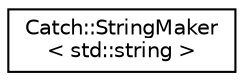 digraph "Graphical Class Hierarchy"
{
  edge [fontname="Helvetica",fontsize="10",labelfontname="Helvetica",labelfontsize="10"];
  node [fontname="Helvetica",fontsize="10",shape=record];
  rankdir="LR";
  Node1 [label="Catch::StringMaker\l\< std::string \>",height=0.2,width=0.4,color="black", fillcolor="white", style="filled",URL="$structCatch_1_1StringMaker_3_01std_1_1string_01_4.html"];
}
